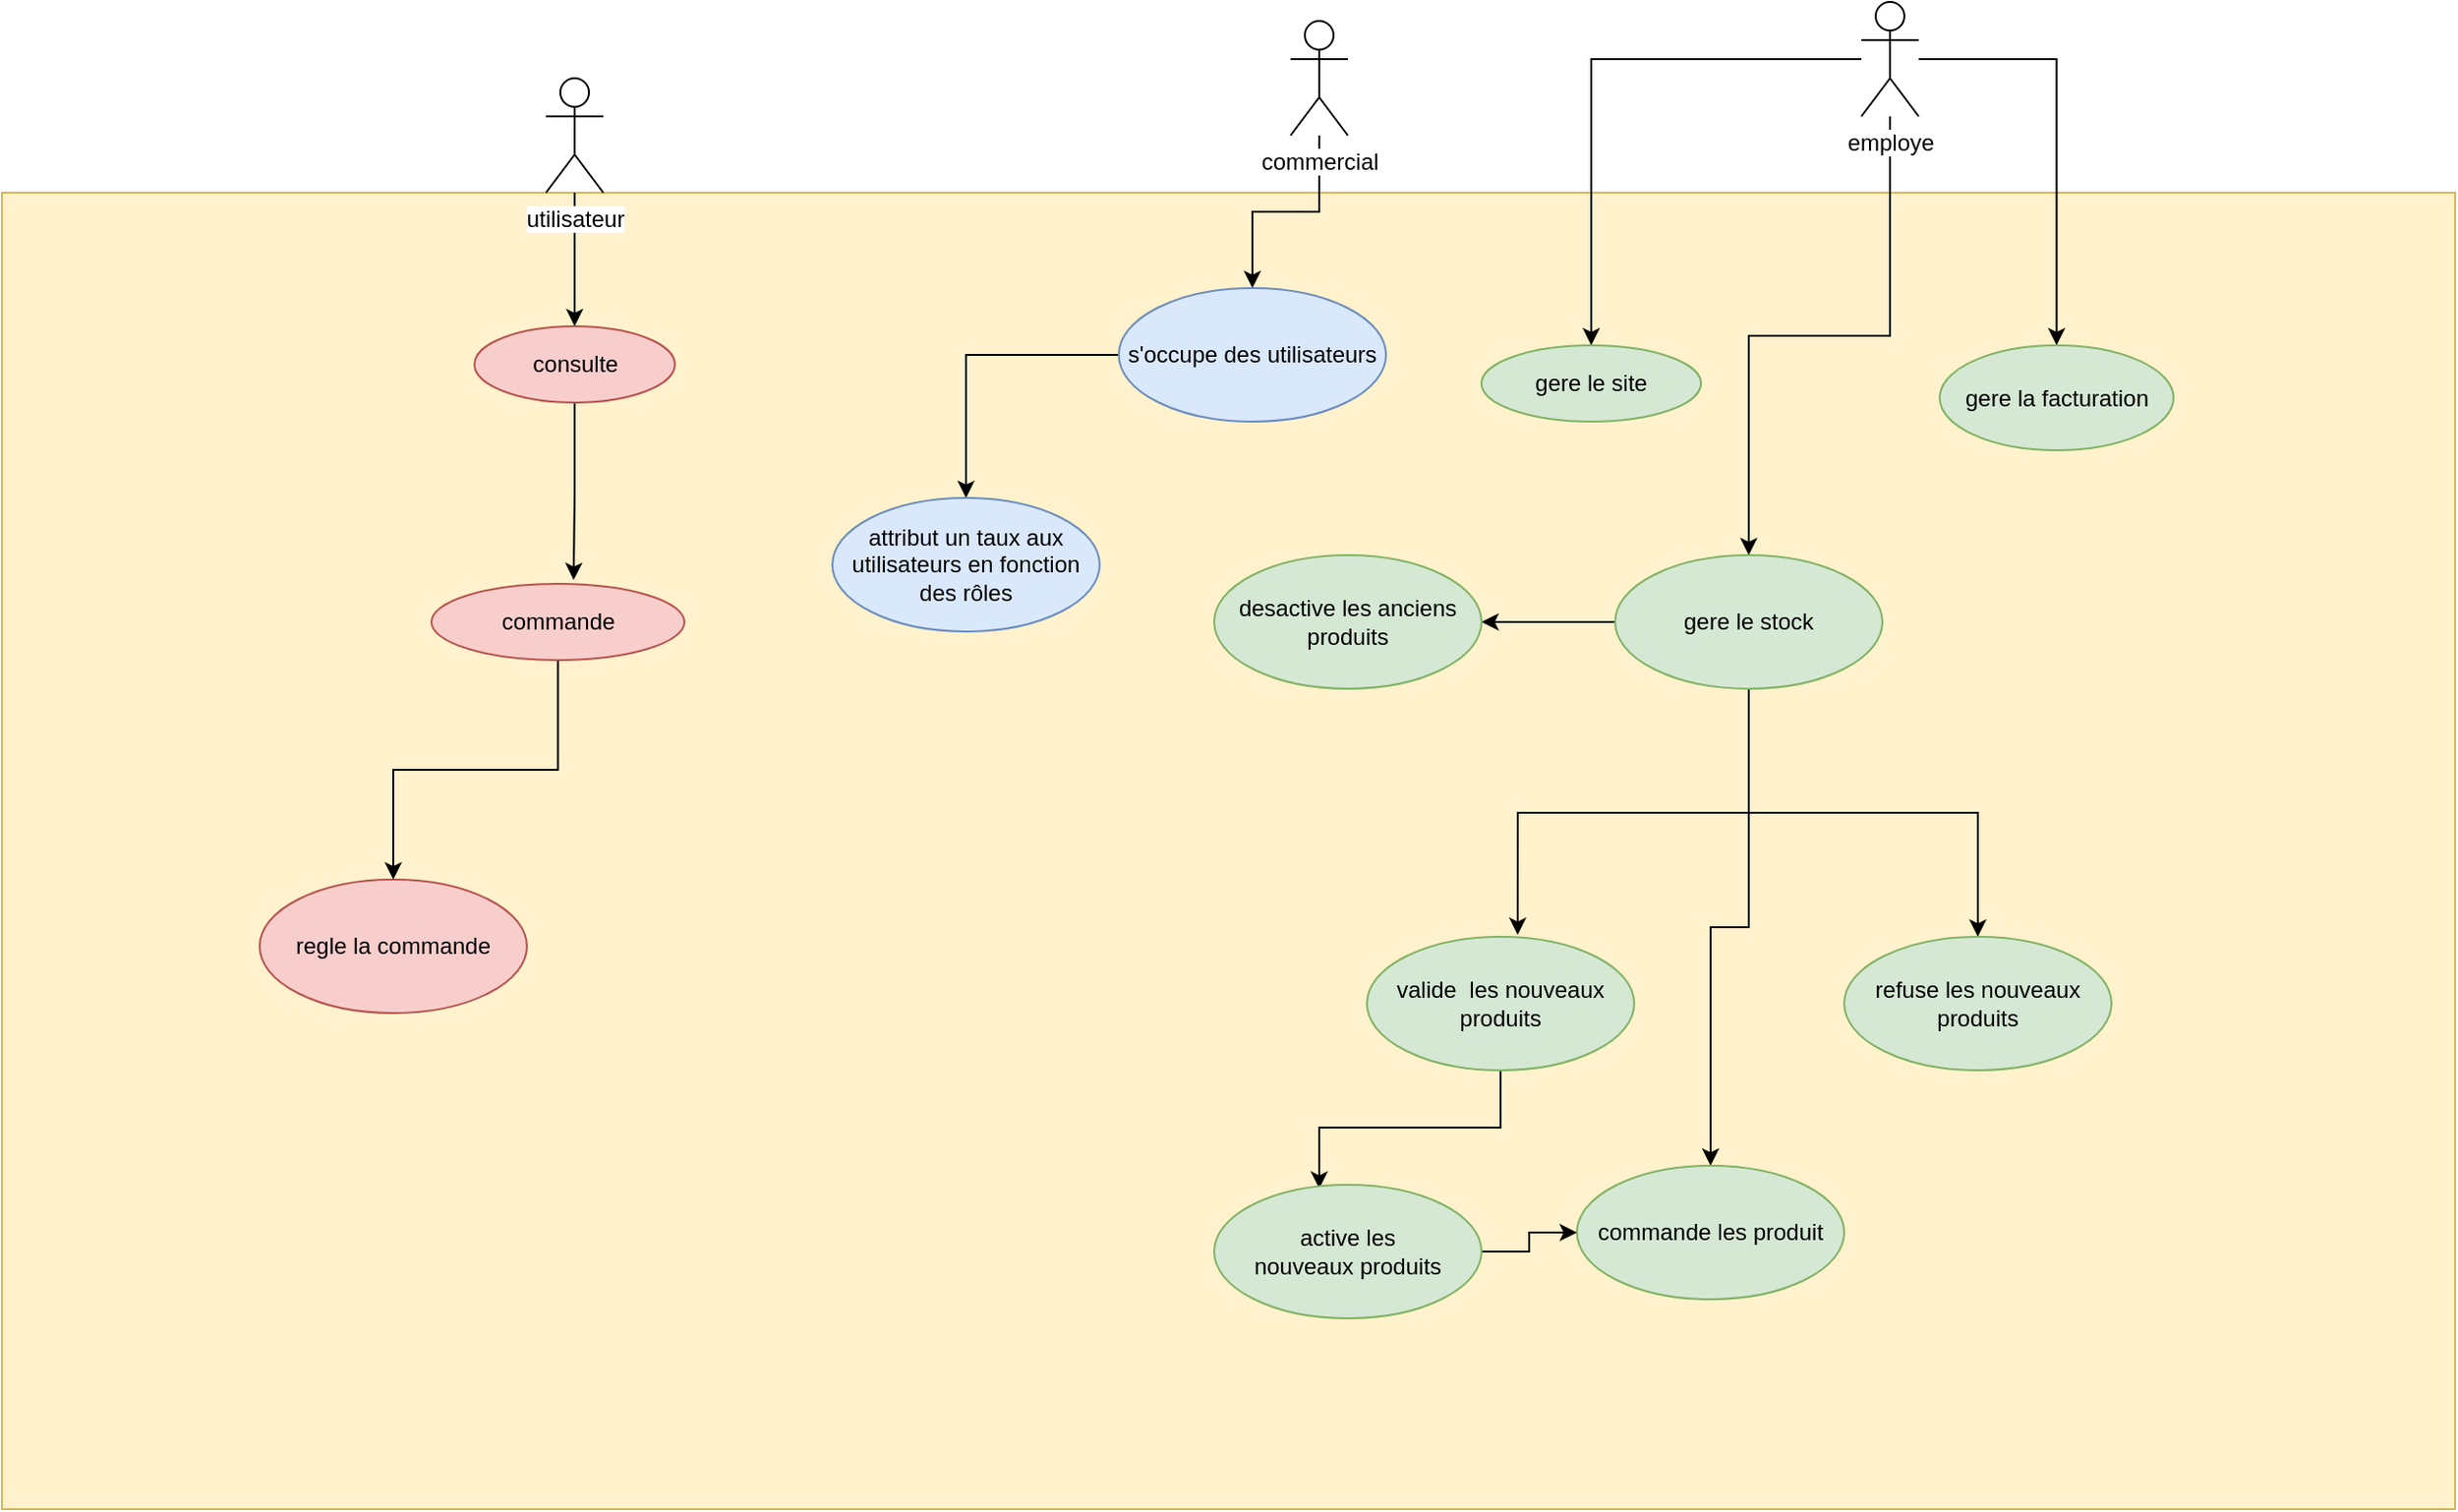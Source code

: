 <mxfile version="13.0.3" type="device" pages="5"><diagram id="b6MnS5i-5WGjfTFfOpEJ" name="Page-1"><mxGraphModel dx="2163" dy="816" grid="1" gridSize="10" guides="1" tooltips="1" connect="1" arrows="1" fold="1" page="1" pageScale="1" pageWidth="827" pageHeight="1169" math="0" shadow="0"><root><mxCell id="0"/><mxCell id="1" parent="0"/><mxCell id="70GIKdLHnQo4kcY0-Fcy-1" value="" style="html=1;fillColor=#fff2cc;strokeColor=#d6b656;" parent="1" vertex="1"><mxGeometry x="-575" y="280" width="1285" height="690" as="geometry"/></mxCell><mxCell id="aQD76XSe9RV771qGno---5" style="edgeStyle=orthogonalEdgeStyle;rounded=0;orthogonalLoop=1;jettySize=auto;html=1;" parent="1" source="aQD76XSe9RV771qGno---1" target="aQD76XSe9RV771qGno---4" edge="1"><mxGeometry relative="1" as="geometry"/></mxCell><mxCell id="aQD76XSe9RV771qGno---1" value="utilisateur&lt;br&gt;" style="shape=umlActor;verticalLabelPosition=bottom;labelBackgroundColor=#ffffff;verticalAlign=top;html=1;" parent="1" vertex="1"><mxGeometry x="-290" y="220" width="30" height="60" as="geometry"/></mxCell><mxCell id="aQD76XSe9RV771qGno---11" style="edgeStyle=orthogonalEdgeStyle;rounded=0;orthogonalLoop=1;jettySize=auto;html=1;" parent="1" source="aQD76XSe9RV771qGno---3" target="aQD76XSe9RV771qGno---10" edge="1"><mxGeometry relative="1" as="geometry"/></mxCell><mxCell id="aQD76XSe9RV771qGno---15" style="edgeStyle=orthogonalEdgeStyle;rounded=0;orthogonalLoop=1;jettySize=auto;html=1;" parent="1" source="aQD76XSe9RV771qGno---3" target="aQD76XSe9RV771qGno---12" edge="1"><mxGeometry relative="1" as="geometry"/></mxCell><mxCell id="aQD76XSe9RV771qGno---22" style="edgeStyle=orthogonalEdgeStyle;rounded=0;orthogonalLoop=1;jettySize=auto;html=1;" parent="1" source="aQD76XSe9RV771qGno---3" target="aQD76XSe9RV771qGno---16" edge="1"><mxGeometry relative="1" as="geometry"/></mxCell><mxCell id="aQD76XSe9RV771qGno---3" value="employe&lt;br&gt;" style="shape=umlActor;verticalLabelPosition=bottom;labelBackgroundColor=#ffffff;verticalAlign=top;html=1;" parent="1" vertex="1"><mxGeometry x="399" y="180" width="30" height="60" as="geometry"/></mxCell><mxCell id="aQD76XSe9RV771qGno---7" style="edgeStyle=orthogonalEdgeStyle;rounded=0;orthogonalLoop=1;jettySize=auto;html=1;entryX=0.562;entryY=-0.05;entryDx=0;entryDy=0;entryPerimeter=0;" parent="1" source="aQD76XSe9RV771qGno---4" target="aQD76XSe9RV771qGno---6" edge="1"><mxGeometry relative="1" as="geometry"/></mxCell><mxCell id="aQD76XSe9RV771qGno---4" value="consulte" style="ellipse;whiteSpace=wrap;html=1;fillColor=#f8cecc;strokeColor=#b85450;" parent="1" vertex="1"><mxGeometry x="-327.5" y="350" width="105" height="40" as="geometry"/></mxCell><mxCell id="aQD76XSe9RV771qGno---14" style="edgeStyle=orthogonalEdgeStyle;rounded=0;orthogonalLoop=1;jettySize=auto;html=1;entryX=0.5;entryY=0;entryDx=0;entryDy=0;" parent="1" source="aQD76XSe9RV771qGno---6" target="aQD76XSe9RV771qGno---13" edge="1"><mxGeometry relative="1" as="geometry"/></mxCell><mxCell id="aQD76XSe9RV771qGno---6" value="commande" style="ellipse;whiteSpace=wrap;html=1;fillColor=#f8cecc;strokeColor=#b85450;" parent="1" vertex="1"><mxGeometry x="-350" y="485" width="132.5" height="40" as="geometry"/></mxCell><mxCell id="aQD76XSe9RV771qGno---10" value="gere le site&lt;br&gt;" style="ellipse;whiteSpace=wrap;html=1;fillColor=#d5e8d4;strokeColor=#82b366;" parent="1" vertex="1"><mxGeometry x="200" y="360" width="115" height="40" as="geometry"/></mxCell><mxCell id="aQD76XSe9RV771qGno---12" value="gere la facturation" style="ellipse;whiteSpace=wrap;html=1;fillColor=#d5e8d4;strokeColor=#82b366;" parent="1" vertex="1"><mxGeometry x="440" y="360" width="122.5" height="55" as="geometry"/></mxCell><mxCell id="aQD76XSe9RV771qGno---13" value="regle la commande&lt;br&gt;" style="ellipse;whiteSpace=wrap;html=1;fillColor=#f8cecc;strokeColor=#b85450;" parent="1" vertex="1"><mxGeometry x="-440" y="640" width="140" height="70" as="geometry"/></mxCell><mxCell id="aQD76XSe9RV771qGno---43" style="edgeStyle=orthogonalEdgeStyle;rounded=0;orthogonalLoop=1;jettySize=auto;html=1;entryX=0.564;entryY=-0.014;entryDx=0;entryDy=0;entryPerimeter=0;" parent="1" source="aQD76XSe9RV771qGno---16" target="aQD76XSe9RV771qGno---42" edge="1"><mxGeometry relative="1" as="geometry"/></mxCell><mxCell id="aQD76XSe9RV771qGno---49" style="edgeStyle=orthogonalEdgeStyle;rounded=0;orthogonalLoop=1;jettySize=auto;html=1;entryX=1;entryY=0.5;entryDx=0;entryDy=0;" parent="1" source="aQD76XSe9RV771qGno---16" target="aQD76XSe9RV771qGno---48" edge="1"><mxGeometry relative="1" as="geometry"/></mxCell><mxCell id="nnT3b72VJ6E5odU8OUsG-6" style="edgeStyle=orthogonalEdgeStyle;rounded=0;orthogonalLoop=1;jettySize=auto;html=1;" parent="1" source="aQD76XSe9RV771qGno---16" target="nnT3b72VJ6E5odU8OUsG-1" edge="1"><mxGeometry relative="1" as="geometry"/></mxCell><mxCell id="nnT3b72VJ6E5odU8OUsG-7" style="edgeStyle=orthogonalEdgeStyle;rounded=0;orthogonalLoop=1;jettySize=auto;html=1;" parent="1" source="aQD76XSe9RV771qGno---16" target="aQD76XSe9RV771qGno---23" edge="1"><mxGeometry relative="1" as="geometry"/></mxCell><mxCell id="aQD76XSe9RV771qGno---16" value="gere le stock" style="ellipse;whiteSpace=wrap;html=1;fillColor=#d5e8d4;strokeColor=#82b366;" parent="1" vertex="1"><mxGeometry x="270" y="470" width="140" height="70" as="geometry"/></mxCell><mxCell id="aQD76XSe9RV771qGno---23" value="commande les produit&lt;br&gt;" style="ellipse;whiteSpace=wrap;html=1;fillColor=#d5e8d4;strokeColor=#82b366;" parent="1" vertex="1"><mxGeometry x="250" y="790" width="140" height="70" as="geometry"/></mxCell><mxCell id="aQD76XSe9RV771qGno---40" style="edgeStyle=orthogonalEdgeStyle;rounded=0;orthogonalLoop=1;jettySize=auto;html=1;" parent="1" source="aQD76XSe9RV771qGno---33" target="aQD76XSe9RV771qGno---39" edge="1"><mxGeometry relative="1" as="geometry"/></mxCell><mxCell id="aQD76XSe9RV771qGno---33" value="commercial" style="shape=umlActor;verticalLabelPosition=bottom;labelBackgroundColor=#ffffff;verticalAlign=top;html=1;" parent="1" vertex="1"><mxGeometry x="100" y="190" width="30" height="60" as="geometry"/></mxCell><mxCell id="HKY5vVk2wK5QEUMQGAvb-3" style="edgeStyle=orthogonalEdgeStyle;rounded=0;orthogonalLoop=1;jettySize=auto;html=1;entryX=0.5;entryY=0;entryDx=0;entryDy=0;" parent="1" source="aQD76XSe9RV771qGno---39" target="HKY5vVk2wK5QEUMQGAvb-2" edge="1"><mxGeometry relative="1" as="geometry"/></mxCell><mxCell id="aQD76XSe9RV771qGno---39" value="s'occupe des utilisateurs&lt;br&gt;" style="ellipse;whiteSpace=wrap;html=1;fillColor=#dae8fc;strokeColor=#6c8ebf;" parent="1" vertex="1"><mxGeometry x="10" y="330" width="140" height="70" as="geometry"/></mxCell><mxCell id="TVWQaWFwmH3NiZS57nzx-2" style="edgeStyle=orthogonalEdgeStyle;rounded=0;orthogonalLoop=1;jettySize=auto;html=1;entryX=0.393;entryY=0.029;entryDx=0;entryDy=0;entryPerimeter=0;" parent="1" source="aQD76XSe9RV771qGno---42" target="TVWQaWFwmH3NiZS57nzx-1" edge="1"><mxGeometry relative="1" as="geometry"/></mxCell><mxCell id="aQD76XSe9RV771qGno---42" value="valide&amp;nbsp; les nouveaux produits" style="ellipse;whiteSpace=wrap;html=1;fillColor=#d5e8d4;strokeColor=#82b366;" parent="1" vertex="1"><mxGeometry x="140" y="670" width="140" height="70" as="geometry"/></mxCell><mxCell id="aQD76XSe9RV771qGno---48" value="desactive les anciens produits&lt;br&gt;" style="ellipse;whiteSpace=wrap;html=1;fillColor=#d5e8d4;strokeColor=#82b366;" parent="1" vertex="1"><mxGeometry x="60" y="470" width="140" height="70" as="geometry"/></mxCell><mxCell id="nnT3b72VJ6E5odU8OUsG-1" value="refuse les nouveaux produits&lt;br&gt;" style="ellipse;whiteSpace=wrap;html=1;fillColor=#d5e8d4;strokeColor=#82b366;" parent="1" vertex="1"><mxGeometry x="390" y="670" width="140" height="70" as="geometry"/></mxCell><mxCell id="HKY5vVk2wK5QEUMQGAvb-2" value="attribut un taux aux utilisateurs en fonction des rôles" style="ellipse;whiteSpace=wrap;html=1;fillColor=#dae8fc;strokeColor=#6c8ebf;" parent="1" vertex="1"><mxGeometry x="-140" y="440" width="140" height="70" as="geometry"/></mxCell><mxCell id="TVWQaWFwmH3NiZS57nzx-3" style="edgeStyle=orthogonalEdgeStyle;rounded=0;orthogonalLoop=1;jettySize=auto;html=1;entryX=0;entryY=0.5;entryDx=0;entryDy=0;" parent="1" source="TVWQaWFwmH3NiZS57nzx-1" target="aQD76XSe9RV771qGno---23" edge="1"><mxGeometry relative="1" as="geometry"/></mxCell><mxCell id="TVWQaWFwmH3NiZS57nzx-1" value="active les&lt;br&gt;nouveaux produits" style="ellipse;whiteSpace=wrap;html=1;fillColor=#d5e8d4;strokeColor=#82b366;" parent="1" vertex="1"><mxGeometry x="60" y="800" width="140" height="70" as="geometry"/></mxCell></root></mxGraphModel></diagram><diagram id="zCB8cDnUuBwAlyZI9wj1" name="Page-2"><mxGraphModel dx="1336" dy="816" grid="1" gridSize="10" guides="1" tooltips="1" connect="1" arrows="1" fold="1" page="1" pageScale="1" pageWidth="827" pageHeight="1169" background="#78E8FF" math="0" shadow="1"><root><mxCell id="cx-LUOsE38sgPKxq9GLf-0"/><mxCell id="cx-LUOsE38sgPKxq9GLf-1" parent="cx-LUOsE38sgPKxq9GLf-0"/><mxCell id="cx-LUOsE38sgPKxq9GLf-5" value="client" style="shape=rect;html=1;whiteSpace=wrap;align=center;" parent="cx-LUOsE38sgPKxq9GLf-1" vertex="1"><mxGeometry x="164" y="40" width="100" height="30" as="geometry"/></mxCell><mxCell id="cx-LUOsE38sgPKxq9GLf-6" value="systeme" style="shape=rect;html=1;whiteSpace=wrap;align=center;" parent="cx-LUOsE38sgPKxq9GLf-1" vertex="1"><mxGeometry x="314" y="40" width="100" height="30" as="geometry"/></mxCell><mxCell id="cx-LUOsE38sgPKxq9GLf-7" value="" style="edgeStyle=none;dashed=1;html=1;endArrow=none;" parent="cx-LUOsE38sgPKxq9GLf-1" source="cx-LUOsE38sgPKxq9GLf-5" edge="1"><mxGeometry relative="1" as="geometry"><mxPoint x="214" y="1120" as="targetPoint"/><Array as="points"><mxPoint x="214" y="300"/></Array></mxGeometry></mxCell><mxCell id="cx-LUOsE38sgPKxq9GLf-8" value="" style="edgeStyle=none;dashed=1;html=1;endArrow=none;" parent="cx-LUOsE38sgPKxq9GLf-1" source="cx-LUOsE38sgPKxq9GLf-6" edge="1"><mxGeometry relative="1" as="geometry"><mxPoint x="360" y="1140" as="targetPoint"/></mxGeometry></mxCell><mxCell id="YveMb-hDVYz7Gm_3wwu3-18" value="choix de la livraison" style="endArrow=open;endSize=12;dashed=1;html=1;" parent="cx-LUOsE38sgPKxq9GLf-1" edge="1"><mxGeometry y="10" width="160" relative="1" as="geometry"><mxPoint x="220" y="660" as="sourcePoint"/><mxPoint x="360" y="660" as="targetPoint"/><mxPoint as="offset"/></mxGeometry></mxCell><mxCell id="YveMb-hDVYz7Gm_3wwu3-27" value="effectue le paiement" style="endArrow=open;endSize=12;dashed=1;html=1;" parent="cx-LUOsE38sgPKxq9GLf-1" edge="1"><mxGeometry width="160" relative="1" as="geometry"><mxPoint x="220" y="760" as="sourcePoint"/><mxPoint x="360" y="760" as="targetPoint"/></mxGeometry></mxCell><mxCell id="YveMb-hDVYz7Gm_3wwu3-39" value="validation connection" style="endArrow=open;endSize=12;dashed=1;html=1;" parent="cx-LUOsE38sgPKxq9GLf-1" edge="1"><mxGeometry width="160" relative="1" as="geometry"><mxPoint x="360" y="330" as="sourcePoint"/><mxPoint x="220" y="330" as="targetPoint"/></mxGeometry></mxCell><mxCell id="YveMb-hDVYz7Gm_3wwu3-42" value="selectionne" style="endArrow=open;endSize=12;dashed=1;html=1;" parent="cx-LUOsE38sgPKxq9GLf-1" edge="1"><mxGeometry width="160" relative="1" as="geometry"><mxPoint x="220" y="170" as="sourcePoint"/><mxPoint x="360" y="170" as="targetPoint"/></mxGeometry></mxCell><mxCell id="YveMb-hDVYz7Gm_3wwu3-43" value="consulte" style="endArrow=open;endSize=12;dashed=1;html=1;" parent="cx-LUOsE38sgPKxq9GLf-1" edge="1"><mxGeometry width="160" relative="1" as="geometry"><mxPoint x="220" y="110" as="sourcePoint"/><mxPoint x="360" y="110" as="targetPoint"/></mxGeometry></mxCell><mxCell id="YveMb-hDVYz7Gm_3wwu3-44" value="valide le paiment" style="endArrow=open;endSize=12;dashed=1;html=1;" parent="cx-LUOsE38sgPKxq9GLf-1" edge="1"><mxGeometry width="160" relative="1" as="geometry"><mxPoint x="360" y="810" as="sourcePoint"/><mxPoint x="220" y="810" as="targetPoint"/></mxGeometry></mxCell><mxCell id="kU71F9vt_iShsDwki7uE-1" value="validation livraison" style="endArrow=open;endSize=12;dashed=1;html=1;" parent="cx-LUOsE38sgPKxq9GLf-1" edge="1"><mxGeometry width="160" relative="1" as="geometry"><mxPoint x="370" y="720" as="sourcePoint"/><mxPoint x="220" y="720" as="targetPoint"/></mxGeometry></mxCell><mxCell id="kU71F9vt_iShsDwki7uE-2" value="creation factutre" style="endArrow=open;endSize=12;dashed=1;html=1;" parent="cx-LUOsE38sgPKxq9GLf-1" edge="1"><mxGeometry width="160" relative="1" as="geometry"><mxPoint x="360" y="880" as="sourcePoint"/><mxPoint x="220" y="880" as="targetPoint"/></mxGeometry></mxCell><mxCell id="kU71F9vt_iShsDwki7uE-3" value="validation envoi &lt;br&gt;commande" style="endArrow=open;endSize=12;dashed=1;html=1;" parent="cx-LUOsE38sgPKxq9GLf-1" edge="1"><mxGeometry width="160" relative="1" as="geometry"><mxPoint x="360" y="940" as="sourcePoint"/><mxPoint x="210" y="940" as="targetPoint"/></mxGeometry></mxCell><mxCell id="ocVCQ6G7XAYe5DyjQkOD-1" value="renvoie ecran&lt;br&gt;panier" style="endArrow=open;endSize=12;dashed=1;html=1;" parent="cx-LUOsE38sgPKxq9GLf-1" edge="1"><mxGeometry width="160" relative="1" as="geometry"><mxPoint x="360" y="210" as="sourcePoint"/><mxPoint x="220" y="210" as="targetPoint"/></mxGeometry></mxCell><mxCell id="C1LFlwcXJLpwVmNg9yuK-0" value="bdd" style="shape=umlLifeline;perimeter=lifelinePerimeter;whiteSpace=wrap;html=1;container=1;collapsible=0;recursiveResize=0;outlineConnect=0;" parent="cx-LUOsE38sgPKxq9GLf-1" vertex="1"><mxGeometry x="560" y="40" width="100" height="1090" as="geometry"/></mxCell><mxCell id="C1LFlwcXJLpwVmNg9yuK-1" value="validation panier" style="endArrow=open;endSize=12;dashed=1;html=1;" parent="cx-LUOsE38sgPKxq9GLf-1" edge="1"><mxGeometry width="160" relative="1" as="geometry"><mxPoint x="220" y="260" as="sourcePoint"/><mxPoint x="360" y="260" as="targetPoint"/></mxGeometry></mxCell><mxCell id="C1LFlwcXJLpwVmNg9yuK-2" value="connection" style="endArrow=open;endSize=12;dashed=1;html=1;" parent="cx-LUOsE38sgPKxq9GLf-1" edge="1"><mxGeometry width="160" relative="1" as="geometry"><mxPoint x="220" y="290" as="sourcePoint"/><mxPoint x="360" y="290" as="targetPoint"/></mxGeometry></mxCell><mxCell id="Egrvuc2buoweTmpyUEKa-0" value="interroge la bdd" style="endArrow=open;endSize=12;dashed=1;html=1;" parent="cx-LUOsE38sgPKxq9GLf-1" target="C1LFlwcXJLpwVmNg9yuK-0" edge="1"><mxGeometry width="160" relative="1" as="geometry"><mxPoint x="370" y="110" as="sourcePoint"/><mxPoint x="530" y="110" as="targetPoint"/></mxGeometry></mxCell><mxCell id="Egrvuc2buoweTmpyUEKa-1" value="renvoie info produit" style="endArrow=open;endSize=12;dashed=1;html=1;" parent="cx-LUOsE38sgPKxq9GLf-1" edge="1"><mxGeometry width="160" relative="1" as="geometry"><mxPoint x="610" y="140" as="sourcePoint"/><mxPoint x="370" y="140" as="targetPoint"/></mxGeometry></mxCell><mxCell id="Egrvuc2buoweTmpyUEKa-2" value="interroge la bdd" style="endArrow=open;endSize=12;dashed=1;html=1;" parent="cx-LUOsE38sgPKxq9GLf-1" target="C1LFlwcXJLpwVmNg9yuK-0" edge="1"><mxGeometry width="160" relative="1" as="geometry"><mxPoint x="370" y="290" as="sourcePoint"/><mxPoint x="530" y="290" as="targetPoint"/><Array as="points"><mxPoint x="500" y="290"/></Array></mxGeometry></mxCell><mxCell id="Egrvuc2buoweTmpyUEKa-3" value="renvoie info client" style="endArrow=open;endSize=12;dashed=1;html=1;" parent="cx-LUOsE38sgPKxq9GLf-1" edge="1"><mxGeometry width="160" relative="1" as="geometry"><mxPoint x="610" y="310" as="sourcePoint"/><mxPoint x="370" y="310" as="targetPoint"/></mxGeometry></mxCell><mxCell id="Egrvuc2buoweTmpyUEKa-4" value="interroge la bdd" style="endArrow=open;endSize=12;dashed=1;html=1;" parent="cx-LUOsE38sgPKxq9GLf-1" edge="1"><mxGeometry width="160" relative="1" as="geometry"><mxPoint x="370" y="340" as="sourcePoint"/><mxPoint x="600" y="340" as="targetPoint"/><Array as="points"><mxPoint x="410" y="340"/><mxPoint x="450" y="340"/><mxPoint x="570" y="340"/></Array></mxGeometry></mxCell><mxCell id="Egrvuc2buoweTmpyUEKa-5" value="renvoie info commande" style="endArrow=open;endSize=12;dashed=1;html=1;" parent="cx-LUOsE38sgPKxq9GLf-1" edge="1"><mxGeometry width="160" relative="1" as="geometry"><mxPoint x="610" y="370" as="sourcePoint"/><mxPoint x="370" y="370" as="targetPoint"/></mxGeometry></mxCell><mxCell id="Egrvuc2buoweTmpyUEKa-6" value="creation ecran&lt;br&gt;commande" style="endArrow=open;endSize=12;dashed=1;html=1;" parent="cx-LUOsE38sgPKxq9GLf-1" edge="1"><mxGeometry width="160" relative="1" as="geometry"><mxPoint x="360" y="370" as="sourcePoint"/><mxPoint x="220" y="370" as="targetPoint"/></mxGeometry></mxCell><mxCell id="Egrvuc2buoweTmpyUEKa-7" value="valide la&lt;br&gt;commande" style="endArrow=open;endSize=12;dashed=1;html=1;" parent="cx-LUOsE38sgPKxq9GLf-1" edge="1"><mxGeometry width="160" relative="1" as="geometry"><mxPoint x="220" y="420" as="sourcePoint"/><mxPoint x="360" y="420" as="targetPoint"/></mxGeometry></mxCell></root></mxGraphModel></diagram><diagram id="tj9I2S4zzZyRCrNKa8Yk" name="Page-3"><mxGraphModel dx="1336" dy="816" grid="1" gridSize="10" guides="1" tooltips="1" connect="1" arrows="1" fold="1" page="1" pageScale="1" pageWidth="827" pageHeight="1169" background="#CC99FF" math="0" shadow="0"><root><mxCell id="yl_nby70z8KFrRU8sSvu-0"/><mxCell id="yl_nby70z8KFrRU8sSvu-1" parent="yl_nby70z8KFrRU8sSvu-0"/><mxCell id="XrgVTeakeHzO9qaqJwUP-0" value="client" style="shape=rect;html=1;whiteSpace=wrap;align=center;fillColor=#fff2cc;strokeColor=#d6b656;" parent="yl_nby70z8KFrRU8sSvu-1" vertex="1"><mxGeometry x="70" y="80" width="100" height="30" as="geometry"/></mxCell><mxCell id="XrgVTeakeHzO9qaqJwUP-1" value="systeme" style="shape=rect;html=1;whiteSpace=wrap;align=center;fillColor=#fff2cc;strokeColor=#d6b656;" parent="yl_nby70z8KFrRU8sSvu-1" vertex="1"><mxGeometry x="220" y="80" width="100" height="30" as="geometry"/></mxCell><mxCell id="XrgVTeakeHzO9qaqJwUP-2" value="" style="edgeStyle=none;dashed=1;html=1;endArrow=none;" parent="yl_nby70z8KFrRU8sSvu-1" source="XrgVTeakeHzO9qaqJwUP-0" edge="1"><mxGeometry relative="1" as="geometry"><mxPoint x="120" y="1160" as="targetPoint"/><Array as="points"><mxPoint x="120" y="340"/></Array></mxGeometry></mxCell><mxCell id="XrgVTeakeHzO9qaqJwUP-3" value="" style="edgeStyle=none;dashed=1;html=1;endArrow=none;" parent="yl_nby70z8KFrRU8sSvu-1" source="XrgVTeakeHzO9qaqJwUP-1" edge="1"><mxGeometry relative="1" as="geometry"><mxPoint x="266" y="1180" as="targetPoint"/></mxGeometry></mxCell><mxCell id="XrgVTeakeHzO9qaqJwUP-4" value="choix de la livraison" style="endArrow=open;endSize=12;dashed=1;html=1;" parent="yl_nby70z8KFrRU8sSvu-1" edge="1"><mxGeometry y="10" width="160" relative="1" as="geometry"><mxPoint x="126" y="700" as="sourcePoint"/><mxPoint x="266" y="700" as="targetPoint"/><mxPoint as="offset"/></mxGeometry></mxCell><mxCell id="XrgVTeakeHzO9qaqJwUP-5" value="effectue le paiement" style="endArrow=open;endSize=12;dashed=1;html=1;" parent="yl_nby70z8KFrRU8sSvu-1" edge="1"><mxGeometry width="160" relative="1" as="geometry"><mxPoint x="126" y="800" as="sourcePoint"/><mxPoint x="266" y="800" as="targetPoint"/></mxGeometry></mxCell><mxCell id="XrgVTeakeHzO9qaqJwUP-6" value="validation connection" style="endArrow=open;endSize=12;dashed=1;html=1;" parent="yl_nby70z8KFrRU8sSvu-1" edge="1"><mxGeometry width="160" relative="1" as="geometry"><mxPoint x="266" y="370" as="sourcePoint"/><mxPoint x="126" y="370" as="targetPoint"/></mxGeometry></mxCell><mxCell id="XrgVTeakeHzO9qaqJwUP-7" value="selectionne" style="endArrow=open;endSize=12;dashed=1;html=1;" parent="yl_nby70z8KFrRU8sSvu-1" edge="1"><mxGeometry width="160" relative="1" as="geometry"><mxPoint x="126" y="210" as="sourcePoint"/><mxPoint x="266" y="210" as="targetPoint"/></mxGeometry></mxCell><mxCell id="XrgVTeakeHzO9qaqJwUP-8" value="consulte" style="endArrow=open;endSize=12;dashed=1;html=1;" parent="yl_nby70z8KFrRU8sSvu-1" edge="1"><mxGeometry width="160" relative="1" as="geometry"><mxPoint x="126" y="150" as="sourcePoint"/><mxPoint x="266" y="150" as="targetPoint"/></mxGeometry></mxCell><mxCell id="XrgVTeakeHzO9qaqJwUP-10" value="validation livraison" style="endArrow=open;endSize=12;dashed=1;html=1;" parent="yl_nby70z8KFrRU8sSvu-1" edge="1"><mxGeometry width="160" relative="1" as="geometry"><mxPoint x="276" y="760" as="sourcePoint"/><mxPoint x="126" y="760" as="targetPoint"/></mxGeometry></mxCell><mxCell id="XrgVTeakeHzO9qaqJwUP-13" value="renvoie ecran&lt;br&gt;panier" style="endArrow=open;endSize=12;dashed=1;html=1;" parent="yl_nby70z8KFrRU8sSvu-1" edge="1"><mxGeometry width="160" relative="1" as="geometry"><mxPoint x="266" y="250" as="sourcePoint"/><mxPoint x="126" y="250" as="targetPoint"/></mxGeometry></mxCell><mxCell id="XrgVTeakeHzO9qaqJwUP-14" value="bdd" style="shape=umlLifeline;perimeter=lifelinePerimeter;whiteSpace=wrap;html=1;container=1;collapsible=0;recursiveResize=0;outlineConnect=0;fillColor=#fff2cc;strokeColor=#d6b656;" parent="yl_nby70z8KFrRU8sSvu-1" vertex="1"><mxGeometry x="466" y="80" width="100" height="1090" as="geometry"/></mxCell><mxCell id="XrgVTeakeHzO9qaqJwUP-15" value="validation panier" style="endArrow=open;endSize=12;dashed=1;html=1;" parent="yl_nby70z8KFrRU8sSvu-1" edge="1"><mxGeometry width="160" relative="1" as="geometry"><mxPoint x="126" y="300" as="sourcePoint"/><mxPoint x="266" y="300" as="targetPoint"/></mxGeometry></mxCell><mxCell id="XrgVTeakeHzO9qaqJwUP-16" value="connection" style="endArrow=open;endSize=12;dashed=1;html=1;" parent="yl_nby70z8KFrRU8sSvu-1" edge="1"><mxGeometry width="160" relative="1" as="geometry"><mxPoint x="126" y="330" as="sourcePoint"/><mxPoint x="266" y="330" as="targetPoint"/></mxGeometry></mxCell><mxCell id="XrgVTeakeHzO9qaqJwUP-17" value="interroge la bdd" style="endArrow=open;endSize=12;dashed=1;html=1;" parent="yl_nby70z8KFrRU8sSvu-1" target="XrgVTeakeHzO9qaqJwUP-14" edge="1"><mxGeometry width="160" relative="1" as="geometry"><mxPoint x="276" y="150" as="sourcePoint"/><mxPoint x="436" y="150" as="targetPoint"/></mxGeometry></mxCell><mxCell id="XrgVTeakeHzO9qaqJwUP-18" value="renvoie info produit" style="endArrow=open;endSize=12;dashed=1;html=1;" parent="yl_nby70z8KFrRU8sSvu-1" edge="1"><mxGeometry width="160" relative="1" as="geometry"><mxPoint x="516" y="180" as="sourcePoint"/><mxPoint x="276" y="180" as="targetPoint"/></mxGeometry></mxCell><mxCell id="XrgVTeakeHzO9qaqJwUP-19" value="interroge la bdd" style="endArrow=open;endSize=12;dashed=1;html=1;" parent="yl_nby70z8KFrRU8sSvu-1" target="XrgVTeakeHzO9qaqJwUP-14" edge="1"><mxGeometry width="160" relative="1" as="geometry"><mxPoint x="276" y="330" as="sourcePoint"/><mxPoint x="436" y="330" as="targetPoint"/><Array as="points"><mxPoint x="406" y="330"/></Array></mxGeometry></mxCell><mxCell id="XrgVTeakeHzO9qaqJwUP-20" value="renvoie info client" style="endArrow=open;endSize=12;dashed=1;html=1;" parent="yl_nby70z8KFrRU8sSvu-1" edge="1"><mxGeometry width="160" relative="1" as="geometry"><mxPoint x="516" y="350" as="sourcePoint"/><mxPoint x="276" y="350" as="targetPoint"/></mxGeometry></mxCell><mxCell id="XrgVTeakeHzO9qaqJwUP-21" value="interroge la bdd" style="endArrow=open;endSize=12;dashed=1;html=1;" parent="yl_nby70z8KFrRU8sSvu-1" edge="1"><mxGeometry width="160" relative="1" as="geometry"><mxPoint x="276" y="380" as="sourcePoint"/><mxPoint x="506" y="380" as="targetPoint"/><Array as="points"><mxPoint x="316" y="380"/><mxPoint x="356" y="380"/><mxPoint x="476" y="380"/></Array></mxGeometry></mxCell><mxCell id="XrgVTeakeHzO9qaqJwUP-22" value="renvoie info commande" style="endArrow=open;endSize=12;dashed=1;html=1;" parent="yl_nby70z8KFrRU8sSvu-1" edge="1"><mxGeometry width="160" relative="1" as="geometry"><mxPoint x="516" y="410" as="sourcePoint"/><mxPoint x="276" y="410" as="targetPoint"/></mxGeometry></mxCell><mxCell id="XrgVTeakeHzO9qaqJwUP-23" value="creation ecran&lt;br&gt;commande" style="endArrow=open;endSize=12;dashed=1;html=1;" parent="yl_nby70z8KFrRU8sSvu-1" edge="1"><mxGeometry width="160" relative="1" as="geometry"><mxPoint x="266" y="410" as="sourcePoint"/><mxPoint x="126" y="410" as="targetPoint"/></mxGeometry></mxCell><mxCell id="XrgVTeakeHzO9qaqJwUP-24" value="valide la&lt;br&gt;commande" style="endArrow=open;endSize=12;dashed=1;html=1;" parent="yl_nby70z8KFrRU8sSvu-1" edge="1"><mxGeometry width="160" relative="1" as="geometry"><mxPoint x="126" y="460" as="sourcePoint"/><mxPoint x="266" y="460" as="targetPoint"/></mxGeometry></mxCell><mxCell id="XrgVTeakeHzO9qaqJwUP-25" value="paiement refusé" style="html=1;verticalAlign=bottom;endArrow=open;dashed=1;endSize=8;" parent="yl_nby70z8KFrRU8sSvu-1" edge="1"><mxGeometry relative="1" as="geometry"><mxPoint x="270" y="800" as="sourcePoint"/><mxPoint x="270" y="700" as="targetPoint"/><Array as="points"><mxPoint x="380" y="800"/><mxPoint x="380" y="700"/></Array></mxGeometry></mxCell></root></mxGraphModel></diagram><diagram id="mpW3lj-FMx9KJiZZF3uV" name="Page-4"><mxGraphModel dx="1336" dy="816" grid="1" gridSize="10" guides="1" tooltips="1" connect="1" arrows="1" fold="1" page="1" pageScale="1" pageWidth="827" pageHeight="1169" math="0" shadow="0"><root><mxCell id="uxfbnDrISezgjNtsvyAl-0"/><mxCell id="uxfbnDrISezgjNtsvyAl-1" parent="uxfbnDrISezgjNtsvyAl-0"/><mxCell id="uxfbnDrISezgjNtsvyAl-25" value="client" style="shape=rect;html=1;whiteSpace=wrap;align=center;fillColor=#fff2cc;strokeColor=#d6b656;" parent="uxfbnDrISezgjNtsvyAl-1" vertex="1"><mxGeometry x="70" y="70" width="100" height="30" as="geometry"/></mxCell><mxCell id="uxfbnDrISezgjNtsvyAl-26" value="systeme" style="shape=rect;html=1;whiteSpace=wrap;align=center;fillColor=#fff2cc;strokeColor=#d6b656;" parent="uxfbnDrISezgjNtsvyAl-1" vertex="1"><mxGeometry x="220" y="70" width="100" height="30" as="geometry"/></mxCell><mxCell id="uxfbnDrISezgjNtsvyAl-27" value="" style="edgeStyle=none;dashed=1;html=1;endArrow=none;" parent="uxfbnDrISezgjNtsvyAl-1" source="uxfbnDrISezgjNtsvyAl-25" edge="1"><mxGeometry relative="1" as="geometry"><mxPoint x="120" y="1150" as="targetPoint"/><Array as="points"><mxPoint x="120" y="330"/></Array></mxGeometry></mxCell><mxCell id="uxfbnDrISezgjNtsvyAl-28" value="" style="edgeStyle=none;dashed=1;html=1;endArrow=none;" parent="uxfbnDrISezgjNtsvyAl-1" source="uxfbnDrISezgjNtsvyAl-26" edge="1"><mxGeometry relative="1" as="geometry"><mxPoint x="266" y="1170" as="targetPoint"/></mxGeometry></mxCell><mxCell id="uxfbnDrISezgjNtsvyAl-32" value="selectionne" style="endArrow=open;endSize=12;dashed=1;html=1;" parent="uxfbnDrISezgjNtsvyAl-1" edge="1"><mxGeometry width="160" relative="1" as="geometry"><mxPoint x="126" y="200" as="sourcePoint"/><mxPoint x="266" y="200" as="targetPoint"/></mxGeometry></mxCell><mxCell id="uxfbnDrISezgjNtsvyAl-33" value="consulte" style="endArrow=open;endSize=12;dashed=1;html=1;" parent="uxfbnDrISezgjNtsvyAl-1" edge="1"><mxGeometry width="160" relative="1" as="geometry"><mxPoint x="126" y="140" as="sourcePoint"/><mxPoint x="266" y="140" as="targetPoint"/></mxGeometry></mxCell><mxCell id="uxfbnDrISezgjNtsvyAl-35" value="renvoie ecran&lt;br&gt;panier" style="endArrow=open;endSize=12;dashed=1;html=1;" parent="uxfbnDrISezgjNtsvyAl-1" edge="1"><mxGeometry width="160" relative="1" as="geometry"><mxPoint x="266" y="240" as="sourcePoint"/><mxPoint x="126" y="240" as="targetPoint"/></mxGeometry></mxCell><mxCell id="uxfbnDrISezgjNtsvyAl-36" value="bdd" style="shape=umlLifeline;perimeter=lifelinePerimeter;whiteSpace=wrap;html=1;container=1;collapsible=0;recursiveResize=0;outlineConnect=0;fillColor=#fff2cc;strokeColor=#d6b656;" parent="uxfbnDrISezgjNtsvyAl-1" vertex="1"><mxGeometry x="466" y="70" width="100" height="1090" as="geometry"/></mxCell><mxCell id="uxfbnDrISezgjNtsvyAl-37" value="validation panier" style="endArrow=open;endSize=12;dashed=1;html=1;" parent="uxfbnDrISezgjNtsvyAl-1" edge="1"><mxGeometry width="160" relative="1" as="geometry"><mxPoint x="126" y="290" as="sourcePoint"/><mxPoint x="266" y="290" as="targetPoint"/></mxGeometry></mxCell><mxCell id="uxfbnDrISezgjNtsvyAl-38" value="connection" style="endArrow=open;endSize=12;dashed=1;html=1;" parent="uxfbnDrISezgjNtsvyAl-1" edge="1"><mxGeometry width="160" relative="1" as="geometry"><mxPoint x="126" y="320" as="sourcePoint"/><mxPoint x="266" y="320" as="targetPoint"/></mxGeometry></mxCell><mxCell id="uxfbnDrISezgjNtsvyAl-39" value="interroge la bdd" style="endArrow=open;endSize=12;dashed=1;html=1;" parent="uxfbnDrISezgjNtsvyAl-1" target="uxfbnDrISezgjNtsvyAl-36" edge="1"><mxGeometry width="160" relative="1" as="geometry"><mxPoint x="276" y="140" as="sourcePoint"/><mxPoint x="436" y="140" as="targetPoint"/></mxGeometry></mxCell><mxCell id="uxfbnDrISezgjNtsvyAl-40" value="renvoie info produit" style="endArrow=open;endSize=12;dashed=1;html=1;" parent="uxfbnDrISezgjNtsvyAl-1" edge="1"><mxGeometry width="160" relative="1" as="geometry"><mxPoint x="516" y="170" as="sourcePoint"/><mxPoint x="276" y="170" as="targetPoint"/></mxGeometry></mxCell><mxCell id="uxfbnDrISezgjNtsvyAl-41" value="interroge la bdd" style="endArrow=open;endSize=12;dashed=1;html=1;" parent="uxfbnDrISezgjNtsvyAl-1" target="uxfbnDrISezgjNtsvyAl-36" edge="1"><mxGeometry width="160" relative="1" as="geometry"><mxPoint x="276" y="320" as="sourcePoint"/><mxPoint x="436" y="320" as="targetPoint"/><Array as="points"><mxPoint x="406" y="320"/></Array></mxGeometry></mxCell><mxCell id="uxfbnDrISezgjNtsvyAl-48" value="inconnu" style="html=1;verticalAlign=bottom;endArrow=open;dashed=1;endSize=8;exitX=0.49;exitY=0.34;exitDx=0;exitDy=0;exitPerimeter=0;" parent="uxfbnDrISezgjNtsvyAl-1" source="uxfbnDrISezgjNtsvyAl-36" edge="1"><mxGeometry x="0.51" y="-60" relative="1" as="geometry"><mxPoint x="460" y="360" as="sourcePoint"/><mxPoint x="270" y="441" as="targetPoint"/><Array as="points"><mxPoint x="330" y="441"/></Array><mxPoint x="60" y="59" as="offset"/></mxGeometry></mxCell><mxCell id="uxfbnDrISezgjNtsvyAl-49" value="création ecran&lt;br&gt;creation compte&lt;br&gt;client" style="html=1;verticalAlign=bottom;endArrow=open;dashed=1;endSize=8;" parent="uxfbnDrISezgjNtsvyAl-1" edge="1"><mxGeometry y="10" relative="1" as="geometry"><mxPoint x="260" y="440" as="sourcePoint"/><mxPoint x="120" y="440" as="targetPoint"/><mxPoint as="offset"/></mxGeometry></mxCell><mxCell id="uxfbnDrISezgjNtsvyAl-50" value="création&lt;br&gt;comppte client" style="endArrow=open;endSize=12;dashed=1;html=1;" parent="uxfbnDrISezgjNtsvyAl-1" edge="1"><mxGeometry width="160" relative="1" as="geometry"><mxPoint x="120" y="480" as="sourcePoint"/><mxPoint x="270" y="480" as="targetPoint"/></mxGeometry></mxCell><mxCell id="uxfbnDrISezgjNtsvyAl-54" value="validation compte&amp;nbsp;&lt;br&gt;client" style="endArrow=open;endSize=12;dashed=1;html=1;" parent="uxfbnDrISezgjNtsvyAl-1" edge="1"><mxGeometry width="160" relative="1" as="geometry"><mxPoint x="280" y="480" as="sourcePoint"/><mxPoint x="519.5" y="480" as="targetPoint"/><Array as="points"><mxPoint x="410" y="480"/></Array></mxGeometry></mxCell><mxCell id="uxfbnDrISezgjNtsvyAl-55" value="renvoi ecran&amp;nbsp;&lt;br&gt;connection" style="html=1;verticalAlign=bottom;endArrow=open;dashed=1;endSize=8;" parent="uxfbnDrISezgjNtsvyAl-1" edge="1"><mxGeometry relative="1" as="geometry"><mxPoint x="270" y="540" as="sourcePoint"/><mxPoint x="120" y="540" as="targetPoint"/></mxGeometry></mxCell><mxCell id="cSXNFU_1g890CTDDRAqC-0" value="connection" style="endArrow=open;endSize=12;dashed=1;html=1;" parent="uxfbnDrISezgjNtsvyAl-1" edge="1"><mxGeometry width="160" relative="1" as="geometry"><mxPoint x="120" y="600" as="sourcePoint"/><mxPoint x="260" y="600" as="targetPoint"/></mxGeometry></mxCell><mxCell id="cSXNFU_1g890CTDDRAqC-1" value="interroge la bdd" style="endArrow=open;endSize=12;dashed=1;html=1;" parent="uxfbnDrISezgjNtsvyAl-1" edge="1"><mxGeometry width="160" relative="1" as="geometry"><mxPoint x="270" y="600" as="sourcePoint"/><mxPoint x="509.5" y="600" as="targetPoint"/><Array as="points"><mxPoint x="400" y="600"/></Array></mxGeometry></mxCell><mxCell id="cSXNFU_1g890CTDDRAqC-2" value="validation connection" style="endArrow=open;endSize=12;dashed=1;html=1;" parent="uxfbnDrISezgjNtsvyAl-1" edge="1"><mxGeometry width="160" relative="1" as="geometry"><mxPoint x="260" y="640" as="sourcePoint"/><mxPoint x="120" y="640" as="targetPoint"/></mxGeometry></mxCell><mxCell id="cSXNFU_1g890CTDDRAqC-3" value="interroge la bdd" style="endArrow=open;endSize=12;dashed=1;html=1;" parent="uxfbnDrISezgjNtsvyAl-1" edge="1"><mxGeometry width="160" relative="1" as="geometry"><mxPoint x="280" y="640" as="sourcePoint"/><mxPoint x="510" y="640" as="targetPoint"/><Array as="points"><mxPoint x="320" y="640"/><mxPoint x="360" y="640"/><mxPoint x="480" y="640"/></Array></mxGeometry></mxCell><mxCell id="cSXNFU_1g890CTDDRAqC-4" value="creation ecran&lt;br&gt;commande" style="endArrow=open;endSize=12;dashed=1;html=1;" parent="uxfbnDrISezgjNtsvyAl-1" edge="1"><mxGeometry width="160" relative="1" as="geometry"><mxPoint x="270" y="680" as="sourcePoint"/><mxPoint x="130" y="680" as="targetPoint"/></mxGeometry></mxCell><mxCell id="cSXNFU_1g890CTDDRAqC-5" value="renvoie info commande" style="endArrow=open;endSize=12;dashed=1;html=1;" parent="uxfbnDrISezgjNtsvyAl-1" edge="1"><mxGeometry width="160" relative="1" as="geometry"><mxPoint x="510" y="680" as="sourcePoint"/><mxPoint x="270" y="680" as="targetPoint"/></mxGeometry></mxCell><mxCell id="cSXNFU_1g890CTDDRAqC-6" value="valide la&lt;br&gt;commande" style="endArrow=open;endSize=12;dashed=1;html=1;" parent="uxfbnDrISezgjNtsvyAl-1" edge="1"><mxGeometry width="160" relative="1" as="geometry"><mxPoint x="120" y="720" as="sourcePoint"/><mxPoint x="260" y="720" as="targetPoint"/></mxGeometry></mxCell><mxCell id="cSXNFU_1g890CTDDRAqC-7" value="choix de la livraison" style="endArrow=open;endSize=12;dashed=1;html=1;" parent="uxfbnDrISezgjNtsvyAl-1" edge="1"><mxGeometry y="10" width="160" relative="1" as="geometry"><mxPoint x="130" y="800" as="sourcePoint"/><mxPoint x="270" y="800" as="targetPoint"/><mxPoint as="offset"/></mxGeometry></mxCell><mxCell id="cSXNFU_1g890CTDDRAqC-8" value="validation livraison" style="endArrow=open;endSize=12;dashed=1;html=1;" parent="uxfbnDrISezgjNtsvyAl-1" edge="1"><mxGeometry x="0.067" width="160" relative="1" as="geometry"><mxPoint x="270" y="840" as="sourcePoint"/><mxPoint x="120" y="840" as="targetPoint"/><mxPoint as="offset"/></mxGeometry></mxCell><mxCell id="cSXNFU_1g890CTDDRAqC-9" value="effectue le paiement" style="endArrow=open;endSize=12;dashed=1;html=1;" parent="uxfbnDrISezgjNtsvyAl-1" edge="1"><mxGeometry width="160" relative="1" as="geometry"><mxPoint x="120" y="880" as="sourcePoint"/><mxPoint x="260" y="880" as="targetPoint"/></mxGeometry></mxCell><mxCell id="cSXNFU_1g890CTDDRAqC-10" value="valide le paiment" style="endArrow=open;endSize=12;dashed=1;html=1;" parent="uxfbnDrISezgjNtsvyAl-1" edge="1"><mxGeometry width="160" relative="1" as="geometry"><mxPoint x="260" y="920" as="sourcePoint"/><mxPoint x="120" y="920" as="targetPoint"/></mxGeometry></mxCell><mxCell id="cSXNFU_1g890CTDDRAqC-11" value="creation factutre" style="endArrow=open;endSize=12;dashed=1;html=1;" parent="uxfbnDrISezgjNtsvyAl-1" edge="1"><mxGeometry width="160" relative="1" as="geometry"><mxPoint x="260" y="960" as="sourcePoint"/><mxPoint x="120" y="960" as="targetPoint"/></mxGeometry></mxCell><mxCell id="cSXNFU_1g890CTDDRAqC-12" value="validation envoi &lt;br&gt;commande" style="endArrow=open;endSize=12;dashed=1;html=1;" parent="uxfbnDrISezgjNtsvyAl-1" edge="1"><mxGeometry width="160" relative="1" as="geometry"><mxPoint x="270" y="1000" as="sourcePoint"/><mxPoint x="120" y="1000" as="targetPoint"/></mxGeometry></mxCell></root></mxGraphModel></diagram><diagram id="1KSFcMK3IuraE_siYyrK" name="Page-5"><mxGraphModel dx="1336" dy="816" grid="1" gridSize="10" guides="1" tooltips="1" connect="1" arrows="1" fold="1" page="1" pageScale="1" pageWidth="827" pageHeight="1169" background="#66FF66" math="0" shadow="0"><root><mxCell id="ijVtKNGxQ83nVOfoNNHo-0"/><mxCell id="ijVtKNGxQ83nVOfoNNHo-1" parent="ijVtKNGxQ83nVOfoNNHo-0"/><mxCell id="ijVtKNGxQ83nVOfoNNHo-2" value="" style="ellipse;html=1;shape=startState;fillColor=#000000;strokeColor=#ff0000;" parent="ijVtKNGxQ83nVOfoNNHo-1" vertex="1"><mxGeometry x="220" y="30" width="30" height="30" as="geometry"/></mxCell><mxCell id="ijVtKNGxQ83nVOfoNNHo-3" value="" style="edgeStyle=orthogonalEdgeStyle;html=1;verticalAlign=bottom;endArrow=open;endSize=8;strokeColor=#ff0000;" parent="ijVtKNGxQ83nVOfoNNHo-1" source="ijVtKNGxQ83nVOfoNNHo-2" edge="1"><mxGeometry relative="1" as="geometry"><mxPoint x="235" y="120" as="targetPoint"/></mxGeometry></mxCell><mxCell id="LuSZDorQllD-Wsvm-9ou-1" style="edgeStyle=orthogonalEdgeStyle;rounded=0;orthogonalLoop=1;jettySize=auto;html=1;entryX=0.5;entryY=0;entryDx=0;entryDy=0;" parent="ijVtKNGxQ83nVOfoNNHo-1" source="ijVtKNGxQ83nVOfoNNHo-4" target="LuSZDorQllD-Wsvm-9ou-0" edge="1"><mxGeometry relative="1" as="geometry"/></mxCell><mxCell id="ijVtKNGxQ83nVOfoNNHo-4" value="selection produit&lt;br&gt;" style="html=1;" parent="ijVtKNGxQ83nVOfoNNHo-1" vertex="1"><mxGeometry x="170" y="120" width="130" height="20" as="geometry"/></mxCell><mxCell id="LuSZDorQllD-Wsvm-9ou-4" style="edgeStyle=orthogonalEdgeStyle;rounded=0;orthogonalLoop=1;jettySize=auto;html=1;entryX=0.5;entryY=0;entryDx=0;entryDy=0;" parent="ijVtKNGxQ83nVOfoNNHo-1" source="LuSZDorQllD-Wsvm-9ou-0" target="LuSZDorQllD-Wsvm-9ou-3" edge="1"><mxGeometry relative="1" as="geometry"/></mxCell><mxCell id="80nM_5BOKt0kVnvFsOn7-2" value="rupture" style="edgeStyle=orthogonalEdgeStyle;rounded=0;orthogonalLoop=1;jettySize=auto;html=1;" parent="ijVtKNGxQ83nVOfoNNHo-1" source="LuSZDorQllD-Wsvm-9ou-0" edge="1"><mxGeometry relative="1" as="geometry"><mxPoint x="170" y="130" as="targetPoint"/><Array as="points"><mxPoint x="60" y="240"/><mxPoint x="60" y="130"/><mxPoint x="170" y="130"/></Array></mxGeometry></mxCell><mxCell id="LuSZDorQllD-Wsvm-9ou-0" value="" style="rhombus;whiteSpace=wrap;html=1;" parent="ijVtKNGxQ83nVOfoNNHo-1" vertex="1"><mxGeometry x="150" y="200" width="80" height="80" as="geometry"/></mxCell><mxCell id="LuSZDorQllD-Wsvm-9ou-8" style="edgeStyle=orthogonalEdgeStyle;rounded=0;orthogonalLoop=1;jettySize=auto;html=1;entryX=0.5;entryY=0;entryDx=0;entryDy=0;" parent="ijVtKNGxQ83nVOfoNNHo-1" source="LuSZDorQllD-Wsvm-9ou-3" target="LuSZDorQllD-Wsvm-9ou-6" edge="1"><mxGeometry relative="1" as="geometry"><Array as="points"><mxPoint x="420" y="340"/><mxPoint x="420" y="340"/></Array></mxGeometry></mxCell><mxCell id="LuSZDorQllD-Wsvm-9ou-3" value="ajout panier" style="rounded=0;whiteSpace=wrap;html=1;" parent="ijVtKNGxQ83nVOfoNNHo-1" vertex="1"><mxGeometry x="160" y="330" width="120" height="60" as="geometry"/></mxCell><mxCell id="LuSZDorQllD-Wsvm-9ou-16" style="edgeStyle=orthogonalEdgeStyle;rounded=0;orthogonalLoop=1;jettySize=auto;html=1;entryX=0.5;entryY=0;entryDx=0;entryDy=0;" parent="ijVtKNGxQ83nVOfoNNHo-1" source="LuSZDorQllD-Wsvm-9ou-5" target="LuSZDorQllD-Wsvm-9ou-15" edge="1"><mxGeometry relative="1" as="geometry"/></mxCell><mxCell id="LuSZDorQllD-Wsvm-9ou-5" value="validation panier" style="rounded=0;whiteSpace=wrap;html=1;" parent="ijVtKNGxQ83nVOfoNNHo-1" vertex="1"><mxGeometry x="40" y="410" width="120" height="60" as="geometry"/></mxCell><mxCell id="LuSZDorQllD-Wsvm-9ou-9" value="fin des achats" style="edgeStyle=orthogonalEdgeStyle;rounded=0;orthogonalLoop=1;jettySize=auto;html=1;" parent="ijVtKNGxQ83nVOfoNNHo-1" source="LuSZDorQllD-Wsvm-9ou-6" edge="1"><mxGeometry relative="1" as="geometry"><mxPoint x="160" y="445" as="targetPoint"/><Array as="points"><mxPoint x="480" y="440"/><mxPoint x="300" y="440"/><mxPoint x="300" y="445"/><mxPoint x="160" y="445"/></Array></mxGeometry></mxCell><mxCell id="80nM_5BOKt0kVnvFsOn7-3" value="retour achat" style="edgeStyle=orthogonalEdgeStyle;rounded=0;orthogonalLoop=1;jettySize=auto;html=1;" parent="ijVtKNGxQ83nVOfoNNHo-1" source="LuSZDorQllD-Wsvm-9ou-6" target="ijVtKNGxQ83nVOfoNNHo-4" edge="1"><mxGeometry x="0.263" relative="1" as="geometry"><mxPoint x="600" y="100" as="targetPoint"/><Array as="points"><mxPoint x="570" y="380"/><mxPoint x="570" y="130"/></Array><mxPoint as="offset"/></mxGeometry></mxCell><mxCell id="LuSZDorQllD-Wsvm-9ou-6" value="" style="rhombus;whiteSpace=wrap;html=1;" parent="ijVtKNGxQ83nVOfoNNHo-1" vertex="1"><mxGeometry x="440" y="340" width="80" height="80" as="geometry"/></mxCell><mxCell id="qGRSO_ngKBM0ZeeDR7y1-2" style="edgeStyle=orthogonalEdgeStyle;rounded=0;orthogonalLoop=1;jettySize=auto;html=1;entryX=0.617;entryY=0.017;entryDx=0;entryDy=0;entryPerimeter=0;" parent="ijVtKNGxQ83nVOfoNNHo-1" source="LuSZDorQllD-Wsvm-9ou-13" target="qGRSO_ngKBM0ZeeDR7y1-0" edge="1"><mxGeometry relative="1" as="geometry"><Array as="points"><mxPoint x="414" y="630"/></Array></mxGeometry></mxCell><mxCell id="LuSZDorQllD-Wsvm-9ou-13" value="connection compte&lt;br&gt;client" style="rounded=0;whiteSpace=wrap;html=1;" parent="ijVtKNGxQ83nVOfoNNHo-1" vertex="1"><mxGeometry x="230" y="600" width="120" height="60" as="geometry"/></mxCell><mxCell id="LuSZDorQllD-Wsvm-9ou-17" value="déjà client" style="edgeStyle=orthogonalEdgeStyle;rounded=0;orthogonalLoop=1;jettySize=auto;html=1;entryX=0;entryY=0.5;entryDx=0;entryDy=0;exitX=1;exitY=0.5;exitDx=0;exitDy=0;" parent="ijVtKNGxQ83nVOfoNNHo-1" source="LuSZDorQllD-Wsvm-9ou-15" target="LuSZDorQllD-Wsvm-9ou-13" edge="1"><mxGeometry relative="1" as="geometry"><mxPoint x="310" y="810" as="targetPoint"/><Array as="points"><mxPoint x="210" y="630"/><mxPoint x="210" y="630"/></Array></mxGeometry></mxCell><mxCell id="qGRSO_ngKBM0ZeeDR7y1-1" value="inconnu" style="edgeStyle=orthogonalEdgeStyle;rounded=0;orthogonalLoop=1;jettySize=auto;html=1;entryX=0.5;entryY=0;entryDx=0;entryDy=0;" parent="ijVtKNGxQ83nVOfoNNHo-1" source="LuSZDorQllD-Wsvm-9ou-15" target="LuSZDorQllD-Wsvm-9ou-19" edge="1"><mxGeometry relative="1" as="geometry"/></mxCell><mxCell id="LuSZDorQllD-Wsvm-9ou-15" value="" style="rhombus;whiteSpace=wrap;html=1;" parent="ijVtKNGxQ83nVOfoNNHo-1" vertex="1"><mxGeometry x="30" y="590" width="80" height="80" as="geometry"/></mxCell><mxCell id="LuSZDorQllD-Wsvm-9ou-24" style="edgeStyle=orthogonalEdgeStyle;rounded=0;orthogonalLoop=1;jettySize=auto;html=1;" parent="ijVtKNGxQ83nVOfoNNHo-1" source="LuSZDorQllD-Wsvm-9ou-19" target="LuSZDorQllD-Wsvm-9ou-13" edge="1"><mxGeometry relative="1" as="geometry"><mxPoint x="450" y="720" as="targetPoint"/></mxGeometry></mxCell><mxCell id="LuSZDorQllD-Wsvm-9ou-19" value="creation compte client" style="rounded=0;whiteSpace=wrap;html=1;" parent="ijVtKNGxQ83nVOfoNNHo-1" vertex="1"><mxGeometry x="10" y="710" width="120" height="60" as="geometry"/></mxCell><mxCell id="nt4Ng6RdyZSxIFwjjpJW-3" value="validé" style="edgeStyle=orthogonalEdgeStyle;rounded=0;orthogonalLoop=1;jettySize=auto;html=1;" parent="ijVtKNGxQ83nVOfoNNHo-1" source="qGRSO_ngKBM0ZeeDR7y1-0" target="qGRSO_ngKBM0ZeeDR7y1-3" edge="1"><mxGeometry relative="1" as="geometry"><mxPoint x="70" y="890" as="targetPoint"/><Array as="points"><mxPoint x="230" y="760"/><mxPoint x="230" y="820"/><mxPoint x="70" y="820"/></Array></mxGeometry></mxCell><mxCell id="qGRSO_ngKBM0ZeeDR7y1-0" value="choix livraison" style="rounded=0;whiteSpace=wrap;html=1;" parent="ijVtKNGxQ83nVOfoNNHo-1" vertex="1"><mxGeometry x="340" y="730" width="120" height="60" as="geometry"/></mxCell><mxCell id="qGRSO_ngKBM0ZeeDR7y1-6" value="validé" style="edgeStyle=orthogonalEdgeStyle;rounded=0;orthogonalLoop=1;jettySize=auto;html=1;entryX=0.35;entryY=0.983;entryDx=0;entryDy=0;entryPerimeter=0;" parent="ijVtKNGxQ83nVOfoNNHo-1" source="qGRSO_ngKBM0ZeeDR7y1-3" target="qGRSO_ngKBM0ZeeDR7y1-5" edge="1"><mxGeometry relative="1" as="geometry"><mxPoint x="500" y="970" as="targetPoint"/><Array as="points"><mxPoint x="220" y="1010"/><mxPoint x="463" y="1010"/></Array></mxGeometry></mxCell><mxCell id="qGRSO_ngKBM0ZeeDR7y1-3" value="choix moyen&amp;nbsp;&lt;br&gt;de paiement" style="rounded=0;whiteSpace=wrap;html=1;" parent="ijVtKNGxQ83nVOfoNNHo-1" vertex="1"><mxGeometry x="10" y="910" width="120" height="60" as="geometry"/></mxCell><mxCell id="qGRSO_ngKBM0ZeeDR7y1-8" style="edgeStyle=orthogonalEdgeStyle;rounded=0;orthogonalLoop=1;jettySize=auto;html=1;entryX=0;entryY=0.5;entryDx=0;entryDy=0;" parent="ijVtKNGxQ83nVOfoNNHo-1" source="qGRSO_ngKBM0ZeeDR7y1-5" target="qGRSO_ngKBM0ZeeDR7y1-7" edge="1"><mxGeometry relative="1" as="geometry"/></mxCell><mxCell id="qGRSO_ngKBM0ZeeDR7y1-5" value="validation commande" style="rounded=0;whiteSpace=wrap;html=1;" parent="ijVtKNGxQ83nVOfoNNHo-1" vertex="1"><mxGeometry x="180" y="890" width="140" height="60" as="geometry"/></mxCell><mxCell id="qGRSO_ngKBM0ZeeDR7y1-11" value="paiement&lt;br&gt;refusé" style="edgeStyle=orthogonalEdgeStyle;rounded=0;orthogonalLoop=1;jettySize=auto;html=1;exitX=0.5;exitY=0;exitDx=0;exitDy=0;" parent="ijVtKNGxQ83nVOfoNNHo-1" source="qGRSO_ngKBM0ZeeDR7y1-7" target="qGRSO_ngKBM0ZeeDR7y1-0" edge="1"><mxGeometry relative="1" as="geometry"><mxPoint x="540" y="810" as="targetPoint"/><Array as="points"><mxPoint x="420" y="890"/></Array></mxGeometry></mxCell><mxCell id="nt4Ng6RdyZSxIFwjjpJW-5" value="validé" style="edgeStyle=orthogonalEdgeStyle;rounded=0;orthogonalLoop=1;jettySize=auto;html=1;entryX=0;entryY=0.5;entryDx=0;entryDy=0;" parent="ijVtKNGxQ83nVOfoNNHo-1" source="qGRSO_ngKBM0ZeeDR7y1-7" target="qGRSO_ngKBM0ZeeDR7y1-9" edge="1"><mxGeometry relative="1" as="geometry"/></mxCell><mxCell id="qGRSO_ngKBM0ZeeDR7y1-7" value="" style="rhombus;whiteSpace=wrap;html=1;" parent="ijVtKNGxQ83nVOfoNNHo-1" vertex="1"><mxGeometry x="380" y="890" width="80" height="80" as="geometry"/></mxCell><mxCell id="nt4Ng6RdyZSxIFwjjpJW-7" style="edgeStyle=orthogonalEdgeStyle;rounded=0;orthogonalLoop=1;jettySize=auto;html=1;entryX=0.5;entryY=0;entryDx=0;entryDy=0;" parent="ijVtKNGxQ83nVOfoNNHo-1" source="qGRSO_ngKBM0ZeeDR7y1-9" target="nt4Ng6RdyZSxIFwjjpJW-6" edge="1"><mxGeometry relative="1" as="geometry"/></mxCell><mxCell id="qGRSO_ngKBM0ZeeDR7y1-9" value="envoi mail&amp;nbsp;&lt;br&gt;confirmation&lt;br&gt;+&amp;nbsp;&lt;br&gt;facture" style="rounded=0;whiteSpace=wrap;html=1;" parent="ijVtKNGxQ83nVOfoNNHo-1" vertex="1"><mxGeometry x="510" y="840" width="120" height="60" as="geometry"/></mxCell><mxCell id="nt4Ng6RdyZSxIFwjjpJW-6" value="" style="ellipse;html=1;shape=endState;fillColor=#000000;strokeColor=#ff0000;" parent="ijVtKNGxQ83nVOfoNNHo-1" vertex="1"><mxGeometry x="555" y="950" width="30" height="30" as="geometry"/></mxCell></root></mxGraphModel></diagram></mxfile>